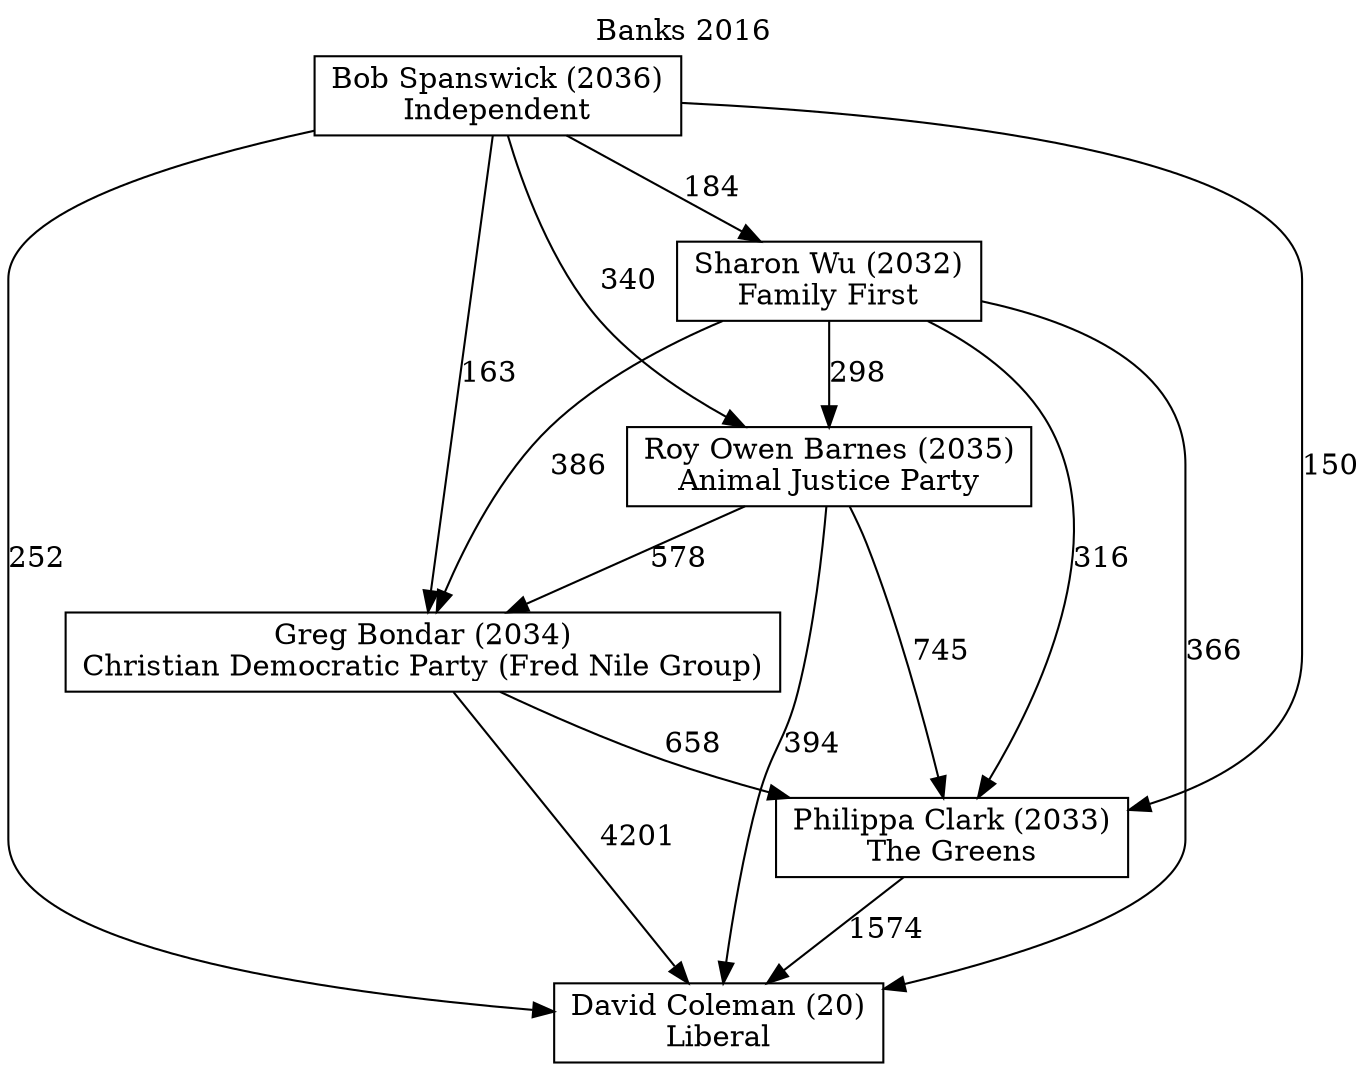 // House preference flow
digraph "David Coleman (20)_Banks_2016" {
	graph [label="Banks 2016" labelloc=t mclimit=10]
	node [shape=box]
	"David Coleman (20)" [label="David Coleman (20)
Liberal"]
	"Philippa Clark (2033)" [label="Philippa Clark (2033)
The Greens"]
	"Greg Bondar (2034)" [label="Greg Bondar (2034)
Christian Democratic Party (Fred Nile Group)"]
	"Roy Owen Barnes (2035)" [label="Roy Owen Barnes (2035)
Animal Justice Party"]
	"Sharon Wu (2032)" [label="Sharon Wu (2032)
Family First"]
	"Bob Spanswick (2036)" [label="Bob Spanswick (2036)
Independent"]
	"Philippa Clark (2033)" -> "David Coleman (20)" [label=1574]
	"Greg Bondar (2034)" -> "Philippa Clark (2033)" [label=658]
	"Roy Owen Barnes (2035)" -> "Greg Bondar (2034)" [label=578]
	"Sharon Wu (2032)" -> "Roy Owen Barnes (2035)" [label=298]
	"Bob Spanswick (2036)" -> "Sharon Wu (2032)" [label=184]
	"Greg Bondar (2034)" -> "David Coleman (20)" [label=4201]
	"Roy Owen Barnes (2035)" -> "David Coleman (20)" [label=394]
	"Sharon Wu (2032)" -> "David Coleman (20)" [label=366]
	"Bob Spanswick (2036)" -> "David Coleman (20)" [label=252]
	"Bob Spanswick (2036)" -> "Roy Owen Barnes (2035)" [label=340]
	"Sharon Wu (2032)" -> "Greg Bondar (2034)" [label=386]
	"Bob Spanswick (2036)" -> "Greg Bondar (2034)" [label=163]
	"Roy Owen Barnes (2035)" -> "Philippa Clark (2033)" [label=745]
	"Sharon Wu (2032)" -> "Philippa Clark (2033)" [label=316]
	"Bob Spanswick (2036)" -> "Philippa Clark (2033)" [label=150]
}
